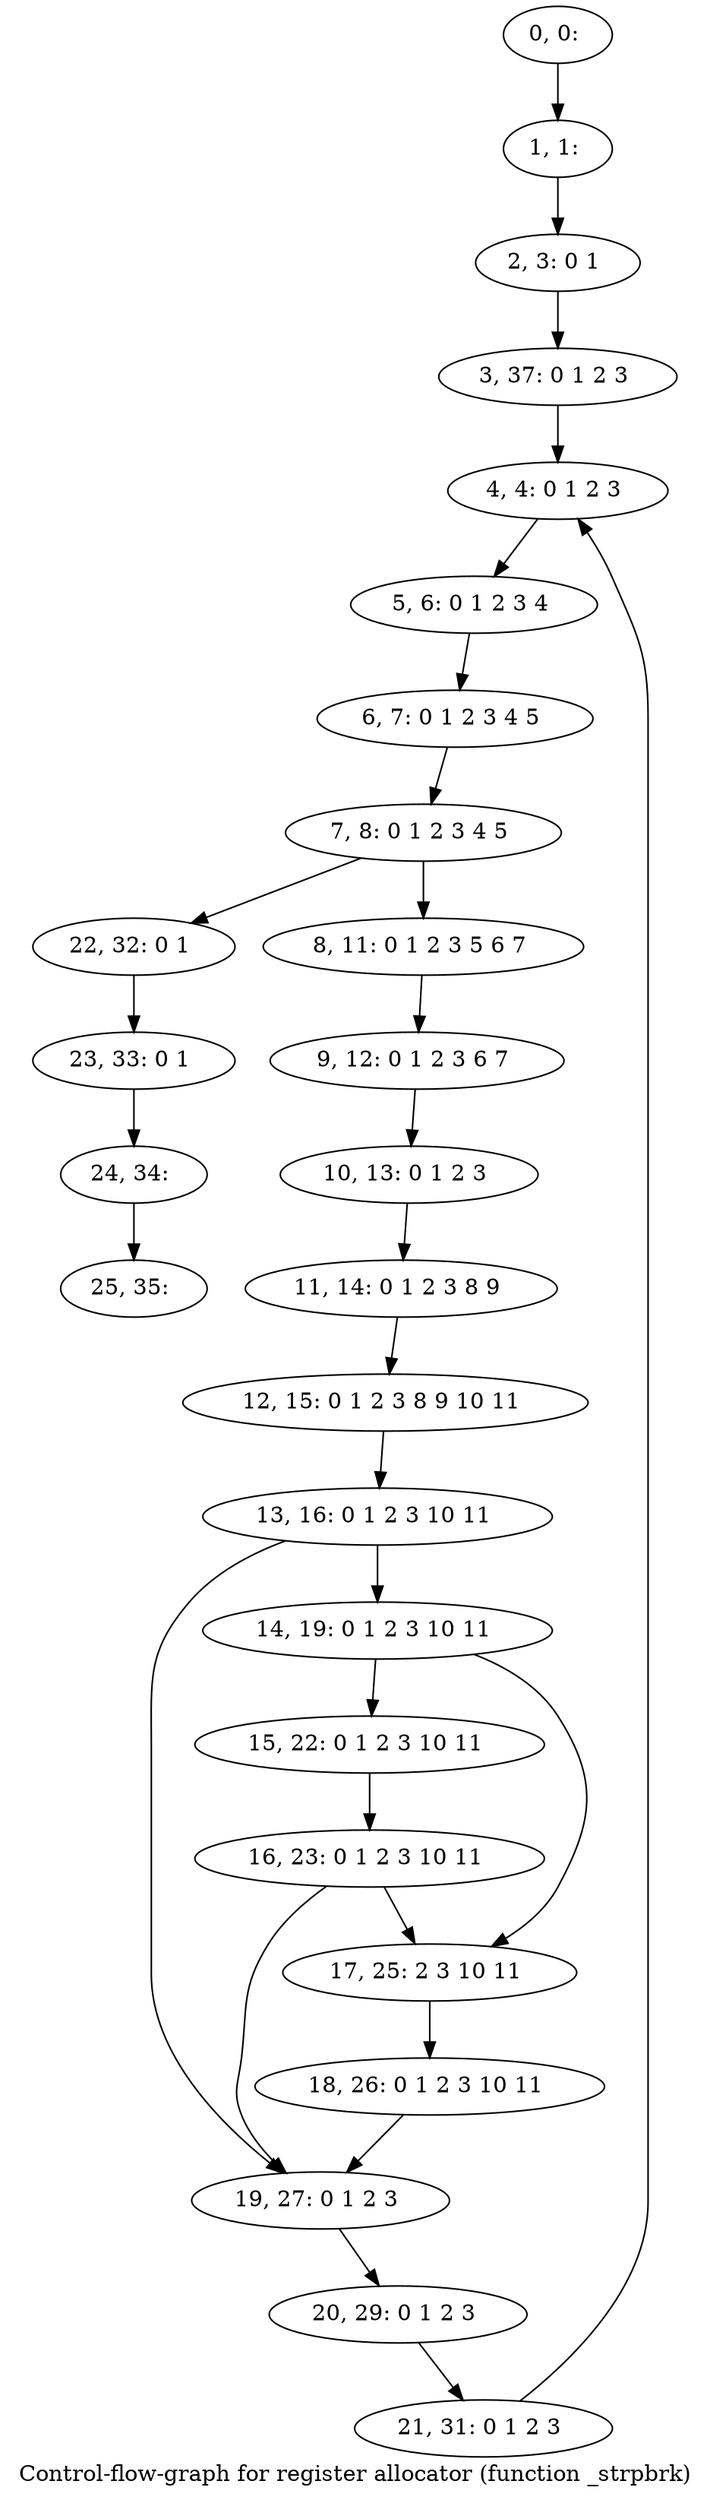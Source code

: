 digraph G {
graph [label="Control-flow-graph for register allocator (function _strpbrk)"]
0[label="0, 0: "];
1[label="1, 1: "];
2[label="2, 3: 0 1 "];
3[label="3, 37: 0 1 2 3 "];
4[label="4, 4: 0 1 2 3 "];
5[label="5, 6: 0 1 2 3 4 "];
6[label="6, 7: 0 1 2 3 4 5 "];
7[label="7, 8: 0 1 2 3 4 5 "];
8[label="8, 11: 0 1 2 3 5 6 7 "];
9[label="9, 12: 0 1 2 3 6 7 "];
10[label="10, 13: 0 1 2 3 "];
11[label="11, 14: 0 1 2 3 8 9 "];
12[label="12, 15: 0 1 2 3 8 9 10 11 "];
13[label="13, 16: 0 1 2 3 10 11 "];
14[label="14, 19: 0 1 2 3 10 11 "];
15[label="15, 22: 0 1 2 3 10 11 "];
16[label="16, 23: 0 1 2 3 10 11 "];
17[label="17, 25: 2 3 10 11 "];
18[label="18, 26: 0 1 2 3 10 11 "];
19[label="19, 27: 0 1 2 3 "];
20[label="20, 29: 0 1 2 3 "];
21[label="21, 31: 0 1 2 3 "];
22[label="22, 32: 0 1 "];
23[label="23, 33: 0 1 "];
24[label="24, 34: "];
25[label="25, 35: "];
0->1 ;
1->2 ;
2->3 ;
3->4 ;
4->5 ;
5->6 ;
6->7 ;
7->8 ;
7->22 ;
8->9 ;
9->10 ;
10->11 ;
11->12 ;
12->13 ;
13->14 ;
13->19 ;
14->15 ;
14->17 ;
15->16 ;
16->17 ;
16->19 ;
17->18 ;
18->19 ;
19->20 ;
20->21 ;
21->4 ;
22->23 ;
23->24 ;
24->25 ;
}
